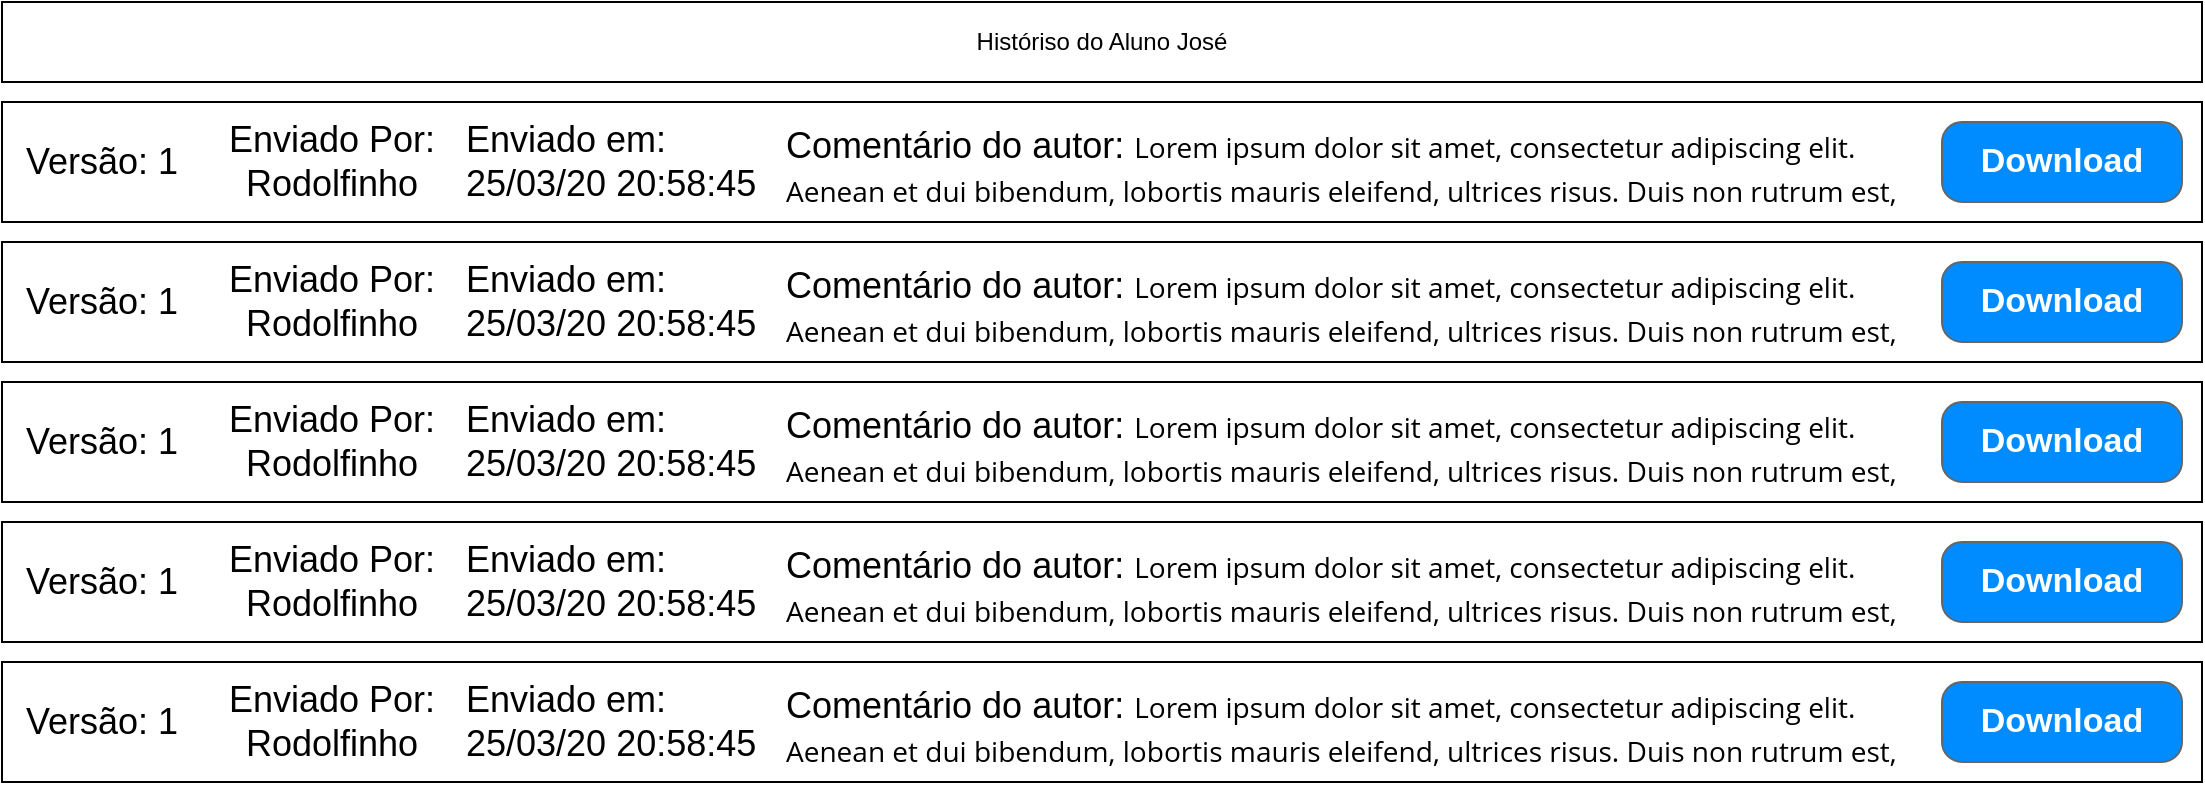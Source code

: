<mxfile version="13.0.8" type="device"><diagram name="Page-1" id="03018318-947c-dd8e-b7a3-06fadd420f32"><mxGraphModel dx="2031" dy="1000" grid="1" gridSize="10" guides="1" tooltips="1" connect="1" arrows="1" fold="1" page="1" pageScale="1" pageWidth="1100" pageHeight="850" background="#ffffff" math="0" shadow="0"><root><mxCell id="0"/><mxCell id="1" parent="0"/><mxCell id="3UxTjhQAHNE4pgGt7tJ6-4" value="Históriso do Aluno José" style="rounded=0;whiteSpace=wrap;html=1;" vertex="1" parent="1"><mxGeometry width="1100" height="40" as="geometry"/></mxCell><mxCell id="3UxTjhQAHNE4pgGt7tJ6-5" value="" style="rounded=0;whiteSpace=wrap;html=1;" vertex="1" parent="1"><mxGeometry y="50" width="1100" height="60" as="geometry"/></mxCell><mxCell id="3UxTjhQAHNE4pgGt7tJ6-6" value="Versão: 1" style="text;html=1;strokeColor=none;fillColor=none;align=left;verticalAlign=middle;whiteSpace=wrap;rounded=0;fontSize=18;" vertex="1" parent="1"><mxGeometry x="10" y="70" width="90" height="20" as="geometry"/></mxCell><mxCell id="3UxTjhQAHNE4pgGt7tJ6-14" value="Download" style="strokeWidth=1;shadow=0;dashed=0;align=center;html=1;shape=mxgraph.mockup.buttons.button;strokeColor=#666666;fontColor=#ffffff;mainText=;buttonStyle=round;fontSize=17;fontStyle=1;fillColor=#008cff;whiteSpace=wrap;" vertex="1" parent="1"><mxGeometry x="970" y="60" width="120" height="40" as="geometry"/></mxCell><mxCell id="3UxTjhQAHNE4pgGt7tJ6-15" value="Enviado em: 25/03/20 20:58:45" style="text;html=1;strokeColor=none;fillColor=none;align=left;verticalAlign=middle;whiteSpace=wrap;rounded=0;fontSize=18;" vertex="1" parent="1"><mxGeometry x="230" y="70" width="150" height="20" as="geometry"/></mxCell><mxCell id="3UxTjhQAHNE4pgGt7tJ6-17" value="Enviado Por: Rodolfinho" style="text;html=1;strokeColor=none;fillColor=none;align=center;verticalAlign=middle;whiteSpace=wrap;rounded=0;fontSize=18;" vertex="1" parent="1"><mxGeometry x="100" y="70" width="130" height="20" as="geometry"/></mxCell><mxCell id="3UxTjhQAHNE4pgGt7tJ6-21" value="Comentário do autor:&amp;nbsp;&lt;span style=&quot;font-family: &amp;#34;open sans&amp;#34; , &amp;#34;arial&amp;#34; , sans-serif ; font-size: 14px ; text-align: justify ; background-color: rgb(255 , 255 , 255)&quot;&gt;Lorem ipsum dolor sit amet, consectetur adipiscing elit. Aenean et dui bibendum, lobortis mauris eleifend, ultrices risus. Duis non rutrum est,&amp;nbsp;&lt;/span&gt;" style="text;html=1;strokeColor=none;fillColor=none;align=left;verticalAlign=top;whiteSpace=wrap;rounded=0;fontSize=18;" vertex="1" parent="1"><mxGeometry x="390" y="55" width="570" height="50" as="geometry"/></mxCell><mxCell id="3UxTjhQAHNE4pgGt7tJ6-22" value="" style="rounded=0;whiteSpace=wrap;html=1;" vertex="1" parent="1"><mxGeometry y="120" width="1100" height="60" as="geometry"/></mxCell><mxCell id="3UxTjhQAHNE4pgGt7tJ6-23" value="Versão: 1" style="text;html=1;strokeColor=none;fillColor=none;align=left;verticalAlign=middle;whiteSpace=wrap;rounded=0;fontSize=18;" vertex="1" parent="1"><mxGeometry x="10" y="140" width="90" height="20" as="geometry"/></mxCell><mxCell id="3UxTjhQAHNE4pgGt7tJ6-24" value="Download" style="strokeWidth=1;shadow=0;dashed=0;align=center;html=1;shape=mxgraph.mockup.buttons.button;strokeColor=#666666;fontColor=#ffffff;mainText=;buttonStyle=round;fontSize=17;fontStyle=1;fillColor=#008cff;whiteSpace=wrap;" vertex="1" parent="1"><mxGeometry x="970" y="130" width="120" height="40" as="geometry"/></mxCell><mxCell id="3UxTjhQAHNE4pgGt7tJ6-25" value="Enviado em: 25/03/20 20:58:45" style="text;html=1;strokeColor=none;fillColor=none;align=left;verticalAlign=middle;whiteSpace=wrap;rounded=0;fontSize=18;" vertex="1" parent="1"><mxGeometry x="230" y="140" width="150" height="20" as="geometry"/></mxCell><mxCell id="3UxTjhQAHNE4pgGt7tJ6-26" value="Enviado Por: Rodolfinho" style="text;html=1;strokeColor=none;fillColor=none;align=center;verticalAlign=middle;whiteSpace=wrap;rounded=0;fontSize=18;" vertex="1" parent="1"><mxGeometry x="100" y="140" width="130" height="20" as="geometry"/></mxCell><mxCell id="3UxTjhQAHNE4pgGt7tJ6-27" value="Comentário do autor:&amp;nbsp;&lt;span style=&quot;font-family: &amp;#34;open sans&amp;#34; , &amp;#34;arial&amp;#34; , sans-serif ; font-size: 14px ; text-align: justify ; background-color: rgb(255 , 255 , 255)&quot;&gt;Lorem ipsum dolor sit amet, consectetur adipiscing elit. Aenean et dui bibendum, lobortis mauris eleifend, ultrices risus. Duis non rutrum est,&amp;nbsp;&lt;/span&gt;" style="text;html=1;strokeColor=none;fillColor=none;align=left;verticalAlign=top;whiteSpace=wrap;rounded=0;fontSize=18;" vertex="1" parent="1"><mxGeometry x="390" y="125" width="570" height="50" as="geometry"/></mxCell><mxCell id="3UxTjhQAHNE4pgGt7tJ6-28" value="" style="rounded=0;whiteSpace=wrap;html=1;" vertex="1" parent="1"><mxGeometry y="190" width="1100" height="60" as="geometry"/></mxCell><mxCell id="3UxTjhQAHNE4pgGt7tJ6-29" value="Versão: 1" style="text;html=1;strokeColor=none;fillColor=none;align=left;verticalAlign=middle;whiteSpace=wrap;rounded=0;fontSize=18;" vertex="1" parent="1"><mxGeometry x="10" y="210" width="90" height="20" as="geometry"/></mxCell><mxCell id="3UxTjhQAHNE4pgGt7tJ6-30" value="Download" style="strokeWidth=1;shadow=0;dashed=0;align=center;html=1;shape=mxgraph.mockup.buttons.button;strokeColor=#666666;fontColor=#ffffff;mainText=;buttonStyle=round;fontSize=17;fontStyle=1;fillColor=#008cff;whiteSpace=wrap;" vertex="1" parent="1"><mxGeometry x="970" y="200" width="120" height="40" as="geometry"/></mxCell><mxCell id="3UxTjhQAHNE4pgGt7tJ6-31" value="Enviado em: 25/03/20 20:58:45" style="text;html=1;strokeColor=none;fillColor=none;align=left;verticalAlign=middle;whiteSpace=wrap;rounded=0;fontSize=18;" vertex="1" parent="1"><mxGeometry x="230" y="210" width="150" height="20" as="geometry"/></mxCell><mxCell id="3UxTjhQAHNE4pgGt7tJ6-32" value="Enviado Por: Rodolfinho" style="text;html=1;strokeColor=none;fillColor=none;align=center;verticalAlign=middle;whiteSpace=wrap;rounded=0;fontSize=18;" vertex="1" parent="1"><mxGeometry x="100" y="210" width="130" height="20" as="geometry"/></mxCell><mxCell id="3UxTjhQAHNE4pgGt7tJ6-33" value="Comentário do autor:&amp;nbsp;&lt;span style=&quot;font-family: &amp;#34;open sans&amp;#34; , &amp;#34;arial&amp;#34; , sans-serif ; font-size: 14px ; text-align: justify ; background-color: rgb(255 , 255 , 255)&quot;&gt;Lorem ipsum dolor sit amet, consectetur adipiscing elit. Aenean et dui bibendum, lobortis mauris eleifend, ultrices risus. Duis non rutrum est,&amp;nbsp;&lt;/span&gt;" style="text;html=1;strokeColor=none;fillColor=none;align=left;verticalAlign=top;whiteSpace=wrap;rounded=0;fontSize=18;" vertex="1" parent="1"><mxGeometry x="390" y="195" width="570" height="50" as="geometry"/></mxCell><mxCell id="3UxTjhQAHNE4pgGt7tJ6-34" value="" style="rounded=0;whiteSpace=wrap;html=1;" vertex="1" parent="1"><mxGeometry y="260" width="1100" height="60" as="geometry"/></mxCell><mxCell id="3UxTjhQAHNE4pgGt7tJ6-35" value="Versão: 1" style="text;html=1;strokeColor=none;fillColor=none;align=left;verticalAlign=middle;whiteSpace=wrap;rounded=0;fontSize=18;" vertex="1" parent="1"><mxGeometry x="10" y="280" width="90" height="20" as="geometry"/></mxCell><mxCell id="3UxTjhQAHNE4pgGt7tJ6-36" value="Download" style="strokeWidth=1;shadow=0;dashed=0;align=center;html=1;shape=mxgraph.mockup.buttons.button;strokeColor=#666666;fontColor=#ffffff;mainText=;buttonStyle=round;fontSize=17;fontStyle=1;fillColor=#008cff;whiteSpace=wrap;" vertex="1" parent="1"><mxGeometry x="970" y="270" width="120" height="40" as="geometry"/></mxCell><mxCell id="3UxTjhQAHNE4pgGt7tJ6-37" value="Enviado em: 25/03/20 20:58:45" style="text;html=1;strokeColor=none;fillColor=none;align=left;verticalAlign=middle;whiteSpace=wrap;rounded=0;fontSize=18;" vertex="1" parent="1"><mxGeometry x="230" y="280" width="150" height="20" as="geometry"/></mxCell><mxCell id="3UxTjhQAHNE4pgGt7tJ6-38" value="Enviado Por: Rodolfinho" style="text;html=1;strokeColor=none;fillColor=none;align=center;verticalAlign=middle;whiteSpace=wrap;rounded=0;fontSize=18;" vertex="1" parent="1"><mxGeometry x="100" y="280" width="130" height="20" as="geometry"/></mxCell><mxCell id="3UxTjhQAHNE4pgGt7tJ6-39" value="Comentário do autor:&amp;nbsp;&lt;span style=&quot;font-family: &amp;#34;open sans&amp;#34; , &amp;#34;arial&amp;#34; , sans-serif ; font-size: 14px ; text-align: justify ; background-color: rgb(255 , 255 , 255)&quot;&gt;Lorem ipsum dolor sit amet, consectetur adipiscing elit. Aenean et dui bibendum, lobortis mauris eleifend, ultrices risus. Duis non rutrum est,&amp;nbsp;&lt;/span&gt;" style="text;html=1;strokeColor=none;fillColor=none;align=left;verticalAlign=top;whiteSpace=wrap;rounded=0;fontSize=18;" vertex="1" parent="1"><mxGeometry x="390" y="265" width="570" height="50" as="geometry"/></mxCell><mxCell id="3UxTjhQAHNE4pgGt7tJ6-40" value="" style="rounded=0;whiteSpace=wrap;html=1;" vertex="1" parent="1"><mxGeometry y="330" width="1100" height="60" as="geometry"/></mxCell><mxCell id="3UxTjhQAHNE4pgGt7tJ6-41" value="Versão: 1" style="text;html=1;strokeColor=none;fillColor=none;align=left;verticalAlign=middle;whiteSpace=wrap;rounded=0;fontSize=18;" vertex="1" parent="1"><mxGeometry x="10" y="350" width="90" height="20" as="geometry"/></mxCell><mxCell id="3UxTjhQAHNE4pgGt7tJ6-42" value="Download" style="strokeWidth=1;shadow=0;dashed=0;align=center;html=1;shape=mxgraph.mockup.buttons.button;strokeColor=#666666;fontColor=#ffffff;mainText=;buttonStyle=round;fontSize=17;fontStyle=1;fillColor=#008cff;whiteSpace=wrap;" vertex="1" parent="1"><mxGeometry x="970" y="340" width="120" height="40" as="geometry"/></mxCell><mxCell id="3UxTjhQAHNE4pgGt7tJ6-43" value="Enviado em: 25/03/20 20:58:45" style="text;html=1;strokeColor=none;fillColor=none;align=left;verticalAlign=middle;whiteSpace=wrap;rounded=0;fontSize=18;" vertex="1" parent="1"><mxGeometry x="230" y="350" width="150" height="20" as="geometry"/></mxCell><mxCell id="3UxTjhQAHNE4pgGt7tJ6-44" value="Enviado Por: Rodolfinho" style="text;html=1;strokeColor=none;fillColor=none;align=center;verticalAlign=middle;whiteSpace=wrap;rounded=0;fontSize=18;" vertex="1" parent="1"><mxGeometry x="100" y="350" width="130" height="20" as="geometry"/></mxCell><mxCell id="3UxTjhQAHNE4pgGt7tJ6-45" value="Comentário do autor:&amp;nbsp;&lt;span style=&quot;font-family: &amp;#34;open sans&amp;#34; , &amp;#34;arial&amp;#34; , sans-serif ; font-size: 14px ; text-align: justify ; background-color: rgb(255 , 255 , 255)&quot;&gt;Lorem ipsum dolor sit amet, consectetur adipiscing elit. Aenean et dui bibendum, lobortis mauris eleifend, ultrices risus. Duis non rutrum est,&amp;nbsp;&lt;/span&gt;" style="text;html=1;strokeColor=none;fillColor=none;align=left;verticalAlign=top;whiteSpace=wrap;rounded=0;fontSize=18;" vertex="1" parent="1"><mxGeometry x="390" y="335" width="570" height="50" as="geometry"/></mxCell></root></mxGraphModel></diagram></mxfile>